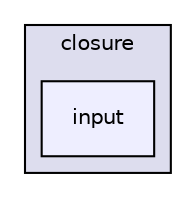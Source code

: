 digraph "libs/angular/angular-material-fileinput-master/bower_components/angular-material/modules/closure/input" {
  compound=true
  node [ fontsize="10", fontname="Helvetica"];
  edge [ labelfontsize="10", labelfontname="Helvetica"];
  subgraph clusterdir_9508a65cdb91278c0406c0d6c7b30c42 {
    graph [ bgcolor="#ddddee", pencolor="black", label="closure" fontname="Helvetica", fontsize="10", URL="dir_9508a65cdb91278c0406c0d6c7b30c42.html"]
  dir_0cf406bc146f60882781db52277c6d57 [shape=box, label="input", style="filled", fillcolor="#eeeeff", pencolor="black", URL="dir_0cf406bc146f60882781db52277c6d57.html"];
  }
}
